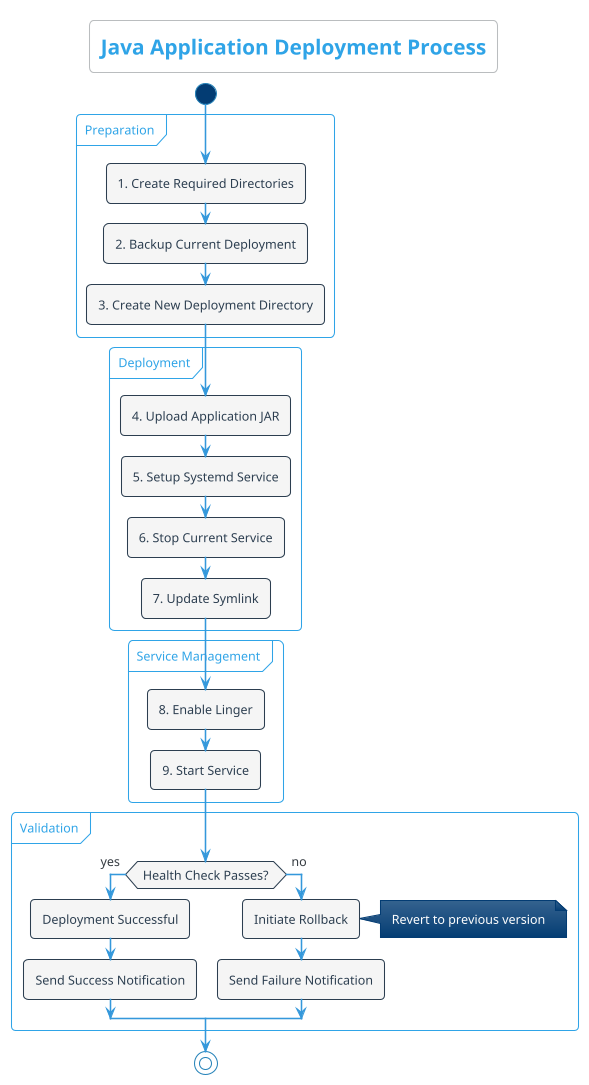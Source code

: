 @startuml Deployment Process
!theme cerulean
skinparam backgroundColor white
skinparam defaultTextAlignment center

title Java Application Deployment Process

' Use cleaner styling
skinparam activity {
  BackgroundColor #f5f5f5
  BorderColor #2c3e50
  FontColor #2c3e50
  BorderThickness 1
  Shadowing false
  ArrowColor #3498db
  ArrowThickness 1.5
  RoundCorner 10
}

' Enforce strict vertical layout for cleaner appearance
skinparam ConditionEndStyle hline

' Start the diagram
start

' Group preparation steps
partition "Preparation" {
  :1. Create Required Directories;
  :2. Backup Current Deployment;
  :3. Create New Deployment Directory;
}

' Group deployment steps
partition "Deployment" {
  :4. Upload Application JAR;
  :5. Setup Systemd Service;
  :6. Stop Current Service;
  :7. Update Symlink;
}

' Group service steps
partition "Service Management" {
  :8. Enable Linger;
  :9. Start Service;
}

' Group validation steps
partition "Validation" {
  if (Health Check Passes?) then (yes)
    :Deployment Successful;
    :Send Success Notification;
  else (no)
    :Initiate Rollback;
    note right: Revert to previous version
    :Send Failure Notification;
  endif
}

stop

@enduml

